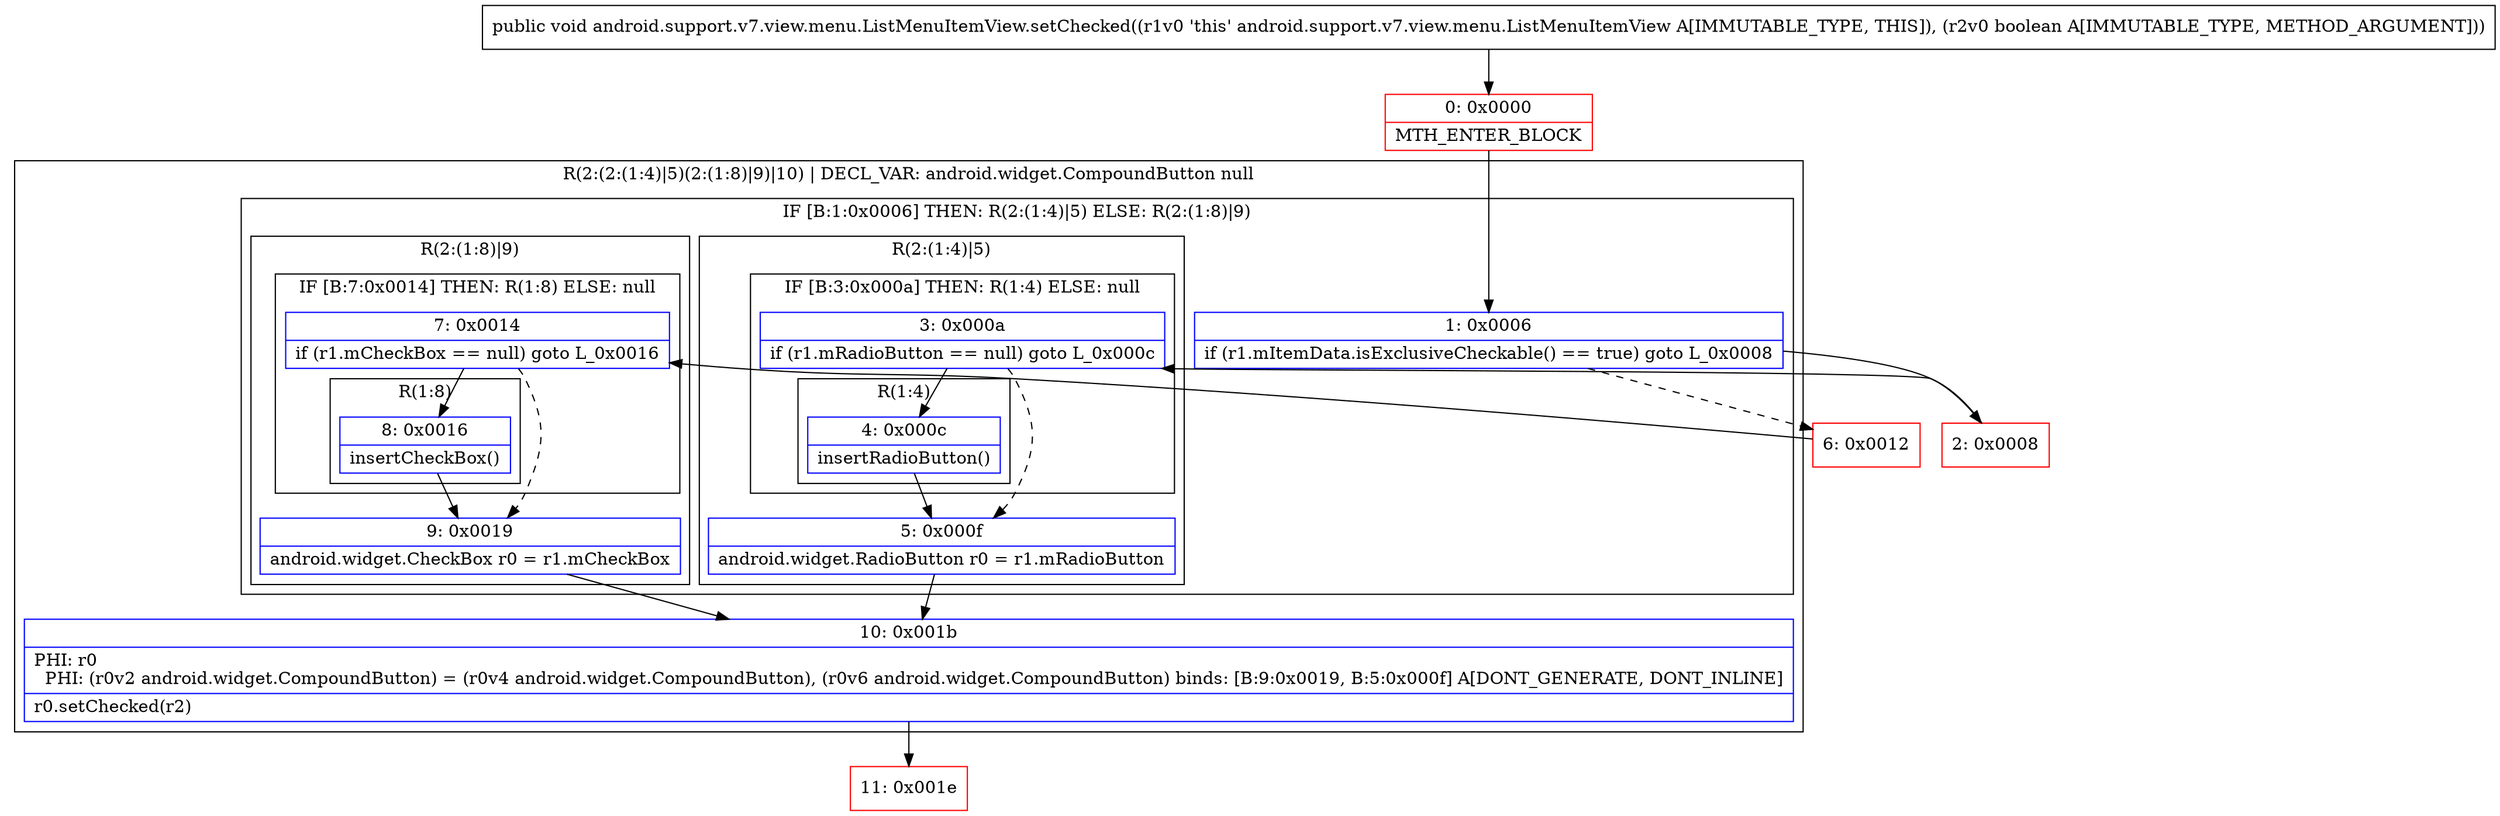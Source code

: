 digraph "CFG forandroid.support.v7.view.menu.ListMenuItemView.setChecked(Z)V" {
subgraph cluster_Region_74769075 {
label = "R(2:(2:(1:4)|5)(2:(1:8)|9)|10) | DECL_VAR: android.widget.CompoundButton null\l";
node [shape=record,color=blue];
subgraph cluster_IfRegion_1995576729 {
label = "IF [B:1:0x0006] THEN: R(2:(1:4)|5) ELSE: R(2:(1:8)|9)";
node [shape=record,color=blue];
Node_1 [shape=record,label="{1\:\ 0x0006|if (r1.mItemData.isExclusiveCheckable() == true) goto L_0x0008\l}"];
subgraph cluster_Region_1530828269 {
label = "R(2:(1:4)|5)";
node [shape=record,color=blue];
subgraph cluster_IfRegion_1662383720 {
label = "IF [B:3:0x000a] THEN: R(1:4) ELSE: null";
node [shape=record,color=blue];
Node_3 [shape=record,label="{3\:\ 0x000a|if (r1.mRadioButton == null) goto L_0x000c\l}"];
subgraph cluster_Region_1901184469 {
label = "R(1:4)";
node [shape=record,color=blue];
Node_4 [shape=record,label="{4\:\ 0x000c|insertRadioButton()\l}"];
}
}
Node_5 [shape=record,label="{5\:\ 0x000f|android.widget.RadioButton r0 = r1.mRadioButton\l}"];
}
subgraph cluster_Region_1333908085 {
label = "R(2:(1:8)|9)";
node [shape=record,color=blue];
subgraph cluster_IfRegion_1385418806 {
label = "IF [B:7:0x0014] THEN: R(1:8) ELSE: null";
node [shape=record,color=blue];
Node_7 [shape=record,label="{7\:\ 0x0014|if (r1.mCheckBox == null) goto L_0x0016\l}"];
subgraph cluster_Region_883640608 {
label = "R(1:8)";
node [shape=record,color=blue];
Node_8 [shape=record,label="{8\:\ 0x0016|insertCheckBox()\l}"];
}
}
Node_9 [shape=record,label="{9\:\ 0x0019|android.widget.CheckBox r0 = r1.mCheckBox\l}"];
}
}
Node_10 [shape=record,label="{10\:\ 0x001b|PHI: r0 \l  PHI: (r0v2 android.widget.CompoundButton) = (r0v4 android.widget.CompoundButton), (r0v6 android.widget.CompoundButton) binds: [B:9:0x0019, B:5:0x000f] A[DONT_GENERATE, DONT_INLINE]\l|r0.setChecked(r2)\l}"];
}
Node_0 [shape=record,color=red,label="{0\:\ 0x0000|MTH_ENTER_BLOCK\l}"];
Node_2 [shape=record,color=red,label="{2\:\ 0x0008}"];
Node_6 [shape=record,color=red,label="{6\:\ 0x0012}"];
Node_11 [shape=record,color=red,label="{11\:\ 0x001e}"];
MethodNode[shape=record,label="{public void android.support.v7.view.menu.ListMenuItemView.setChecked((r1v0 'this' android.support.v7.view.menu.ListMenuItemView A[IMMUTABLE_TYPE, THIS]), (r2v0 boolean A[IMMUTABLE_TYPE, METHOD_ARGUMENT])) }"];
MethodNode -> Node_0;
Node_1 -> Node_2;
Node_1 -> Node_6[style=dashed];
Node_3 -> Node_4;
Node_3 -> Node_5[style=dashed];
Node_4 -> Node_5;
Node_5 -> Node_10;
Node_7 -> Node_8;
Node_7 -> Node_9[style=dashed];
Node_8 -> Node_9;
Node_9 -> Node_10;
Node_10 -> Node_11;
Node_0 -> Node_1;
Node_2 -> Node_3;
Node_6 -> Node_7;
}

